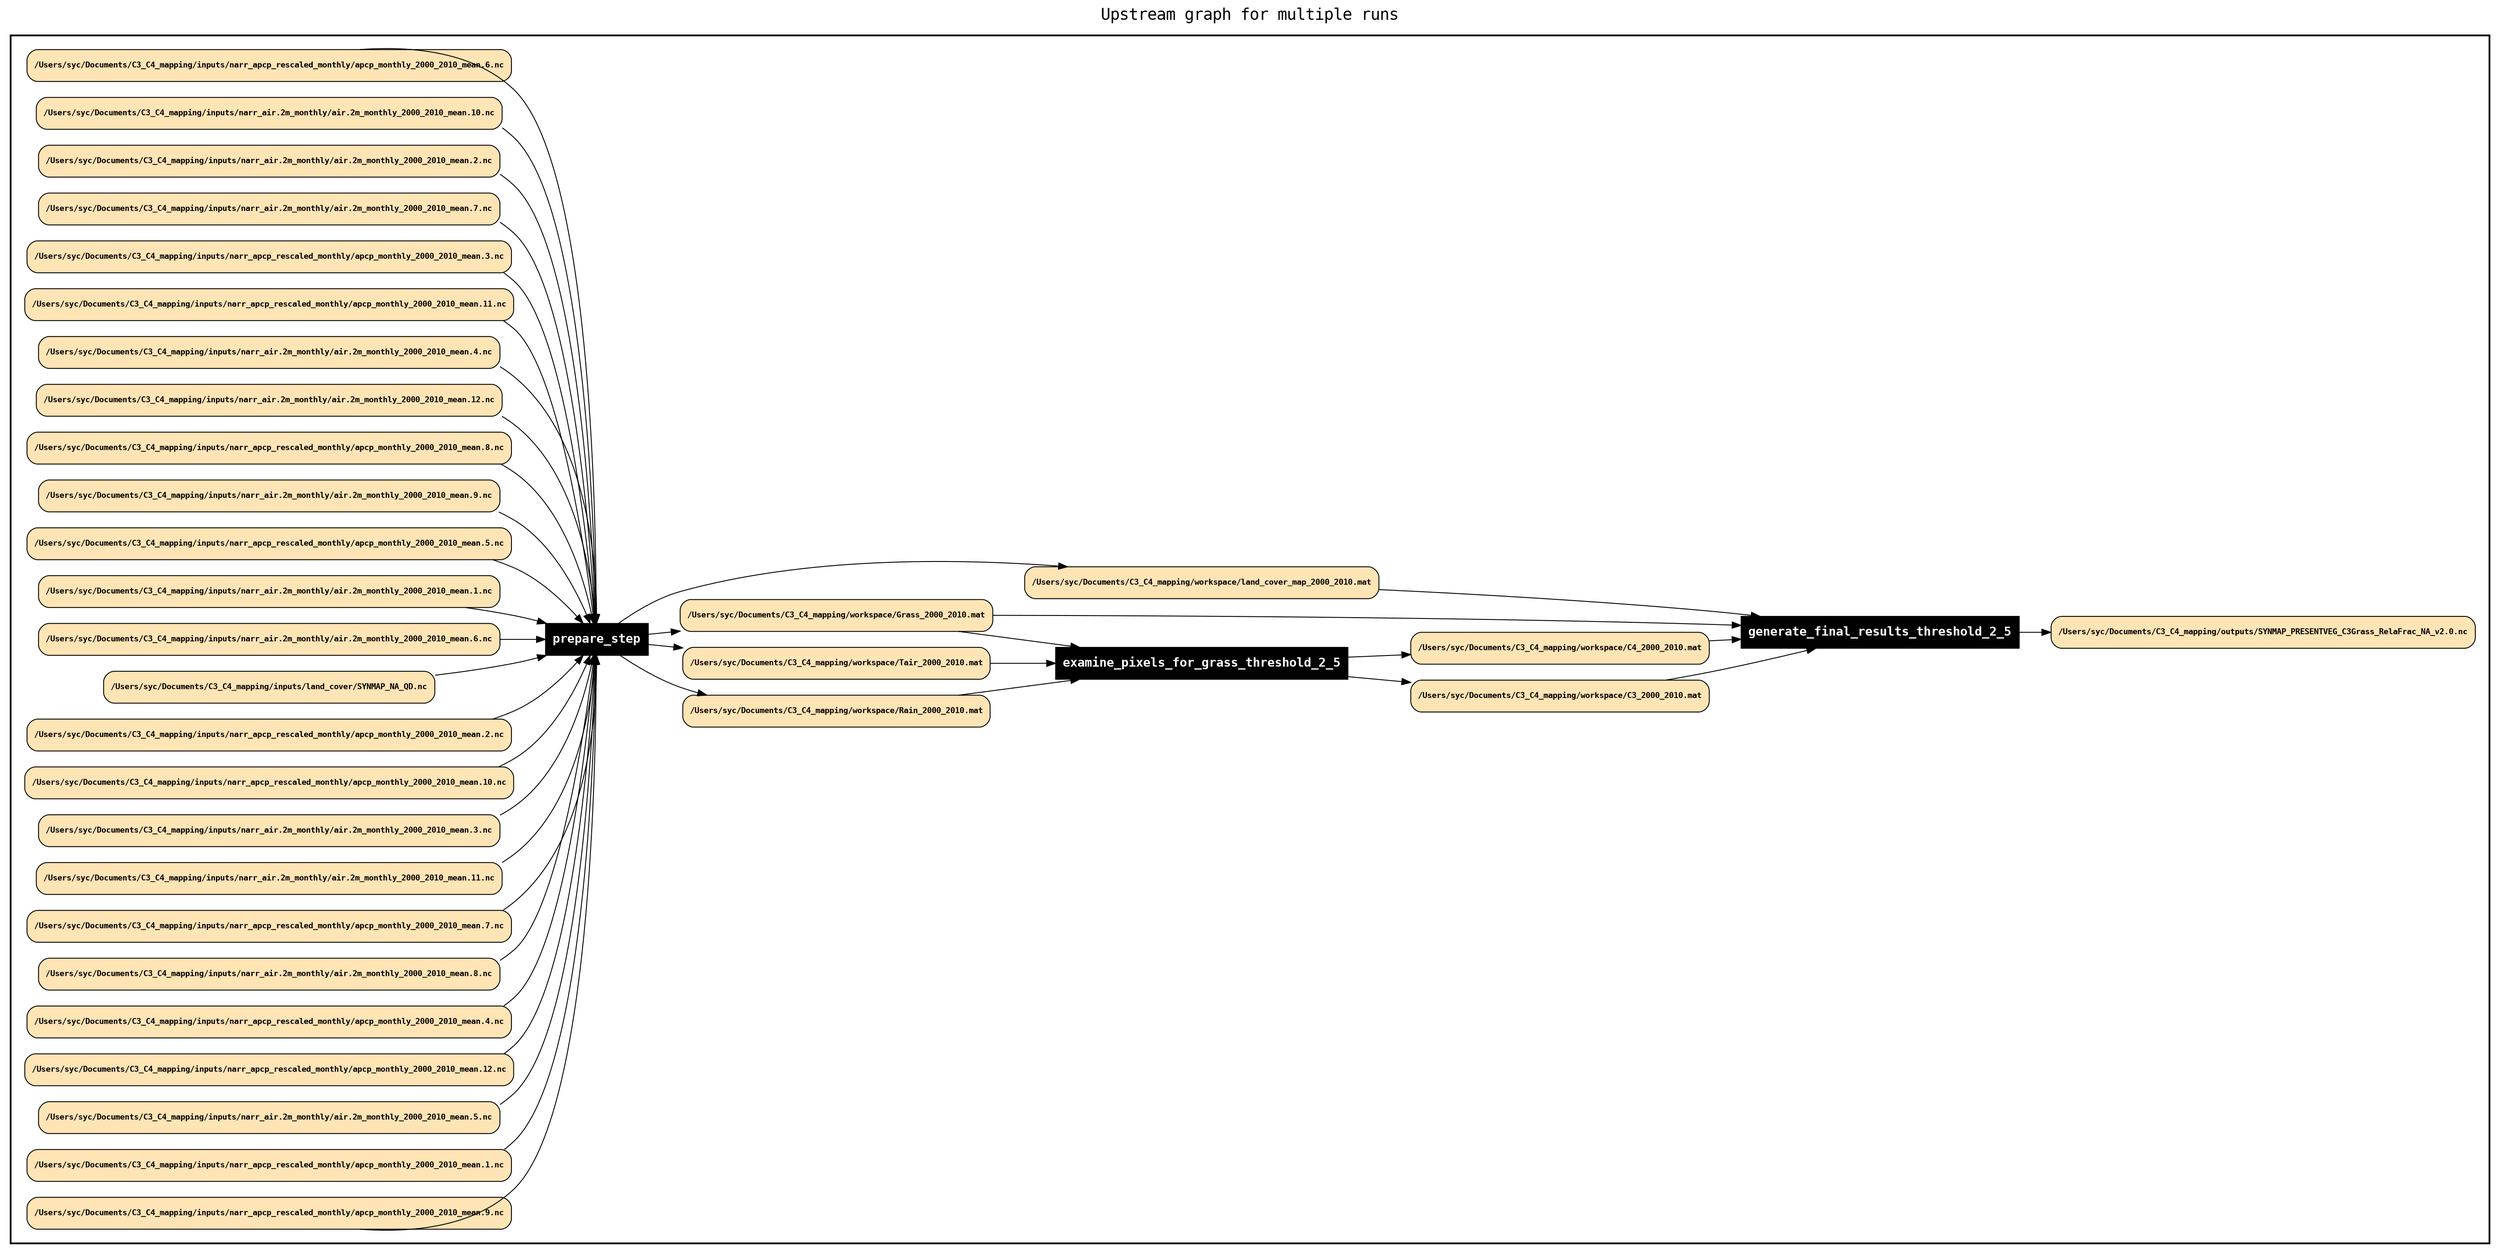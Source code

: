 
digraph yw_data_view {
rankdir=LR
fontname=Courier; fontsize=18; labelloc=t
label="Upstream graph for multiple runs"
subgraph cluster_workflow { label=""; color=black; penwidth=2
subgraph cluster_workflow_inner { label=""; color=white
node[shape=box style=filled fillcolor="black" peripheries=1 fontname="Courier-Bold" fontcolor=white]
examine_pixels_for_grass_threshold_2_5
prepare_step
generate_final_results_threshold_2_5
node[shape=box style="rounded,filled" fillcolor="#FFE4B5" peripheries=1 fontname="Courier-Bold" fontsize=9 fontcolor=black]
"/Users/syc/Documents/C3_C4_mapping/inputs/narr_apcp_rescaled_monthly/apcp_monthly_2000_2010_mean.6.nc"
"/Users/syc/Documents/C3_C4_mapping/inputs/narr_air.2m_monthly/air.2m_monthly_2000_2010_mean.10.nc"
"/Users/syc/Documents/C3_C4_mapping/inputs/narr_air.2m_monthly/air.2m_monthly_2000_2010_mean.2.nc"
"/Users/syc/Documents/C3_C4_mapping/workspace/C3_2000_2010.mat"
"/Users/syc/Documents/C3_C4_mapping/workspace/C3_2000_2010.mat"
"/Users/syc/Documents/C3_C4_mapping/inputs/narr_air.2m_monthly/air.2m_monthly_2000_2010_mean.7.nc"
"/Users/syc/Documents/C3_C4_mapping/inputs/narr_apcp_rescaled_monthly/apcp_monthly_2000_2010_mean.3.nc"
"/Users/syc/Documents/C3_C4_mapping/workspace/Rain_2000_2010.mat"
"/Users/syc/Documents/C3_C4_mapping/workspace/Rain_2000_2010.mat"
"/Users/syc/Documents/C3_C4_mapping/workspace/Rain_2000_2010.mat"
"/Users/syc/Documents/C3_C4_mapping/inputs/narr_apcp_rescaled_monthly/apcp_monthly_2000_2010_mean.11.nc"
"/Users/syc/Documents/C3_C4_mapping/inputs/narr_air.2m_monthly/air.2m_monthly_2000_2010_mean.4.nc"
"/Users/syc/Documents/C3_C4_mapping/inputs/narr_air.2m_monthly/air.2m_monthly_2000_2010_mean.12.nc"
"/Users/syc/Documents/C3_C4_mapping/inputs/narr_apcp_rescaled_monthly/apcp_monthly_2000_2010_mean.8.nc"
"/Users/syc/Documents/C3_C4_mapping/inputs/narr_air.2m_monthly/air.2m_monthly_2000_2010_mean.9.nc"
"/Users/syc/Documents/C3_C4_mapping/inputs/narr_apcp_rescaled_monthly/apcp_monthly_2000_2010_mean.5.nc"
"/Users/syc/Documents/C3_C4_mapping/inputs/narr_air.2m_monthly/air.2m_monthly_2000_2010_mean.1.nc"
"/Users/syc/Documents/C3_C4_mapping/inputs/narr_air.2m_monthly/air.2m_monthly_2000_2010_mean.6.nc"
"/Users/syc/Documents/C3_C4_mapping/inputs/land_cover/SYNMAP_NA_QD.nc"
"/Users/syc/Documents/C3_C4_mapping/inputs/narr_apcp_rescaled_monthly/apcp_monthly_2000_2010_mean.2.nc"
"/Users/syc/Documents/C3_C4_mapping/workspace/Tair_2000_2010.mat"
"/Users/syc/Documents/C3_C4_mapping/workspace/Tair_2000_2010.mat"
"/Users/syc/Documents/C3_C4_mapping/workspace/Tair_2000_2010.mat"
"/Users/syc/Documents/C3_C4_mapping/workspace/land_cover_map_2000_2010.mat"
"/Users/syc/Documents/C3_C4_mapping/workspace/land_cover_map_2000_2010.mat"
"/Users/syc/Documents/C3_C4_mapping/workspace/land_cover_map_2000_2010.mat"
"/Users/syc/Documents/C3_C4_mapping/inputs/narr_apcp_rescaled_monthly/apcp_monthly_2000_2010_mean.10.nc"
"/Users/syc/Documents/C3_C4_mapping/inputs/narr_air.2m_monthly/air.2m_monthly_2000_2010_mean.3.nc"
"/Users/syc/Documents/C3_C4_mapping/inputs/narr_air.2m_monthly/air.2m_monthly_2000_2010_mean.11.nc"
"/Users/syc/Documents/C3_C4_mapping/inputs/narr_apcp_rescaled_monthly/apcp_monthly_2000_2010_mean.7.nc"
"/Users/syc/Documents/C3_C4_mapping/workspace/C4_2000_2010.mat"
"/Users/syc/Documents/C3_C4_mapping/workspace/C4_2000_2010.mat"
"/Users/syc/Documents/C3_C4_mapping/workspace/Grass_2000_2010.mat"
"/Users/syc/Documents/C3_C4_mapping/workspace/Grass_2000_2010.mat"
"/Users/syc/Documents/C3_C4_mapping/workspace/Grass_2000_2010.mat"
"/Users/syc/Documents/C3_C4_mapping/workspace/Grass_2000_2010.mat"
"/Users/syc/Documents/C3_C4_mapping/workspace/Grass_2000_2010.mat"
"/Users/syc/Documents/C3_C4_mapping/inputs/narr_air.2m_monthly/air.2m_monthly_2000_2010_mean.8.nc"
"/Users/syc/Documents/C3_C4_mapping/inputs/narr_apcp_rescaled_monthly/apcp_monthly_2000_2010_mean.4.nc"
"/Users/syc/Documents/C3_C4_mapping/inputs/narr_apcp_rescaled_monthly/apcp_monthly_2000_2010_mean.12.nc"
"/Users/syc/Documents/C3_C4_mapping/inputs/narr_air.2m_monthly/air.2m_monthly_2000_2010_mean.5.nc"
"/Users/syc/Documents/C3_C4_mapping/inputs/narr_apcp_rescaled_monthly/apcp_monthly_2000_2010_mean.1.nc"
"/Users/syc/Documents/C3_C4_mapping/inputs/narr_apcp_rescaled_monthly/apcp_monthly_2000_2010_mean.9.nc"
"/Users/syc/Documents/C3_C4_mapping/outputs/SYNMAP_PRESENTVEG_C3Grass_RelaFrac_NA_v2.0.nc"
}}
"/Users/syc/Documents/C3_C4_mapping/workspace/Rain_2000_2010.mat" -> examine_pixels_for_grass_threshold_2_5
"/Users/syc/Documents/C3_C4_mapping/inputs/narr_apcp_rescaled_monthly/apcp_monthly_2000_2010_mean.8.nc" -> prepare_step
"/Users/syc/Documents/C3_C4_mapping/inputs/narr_air.2m_monthly/air.2m_monthly_2000_2010_mean.12.nc" -> prepare_step
"/Users/syc/Documents/C3_C4_mapping/inputs/narr_air.2m_monthly/air.2m_monthly_2000_2010_mean.4.nc" -> prepare_step
"/Users/syc/Documents/C3_C4_mapping/inputs/narr_apcp_rescaled_monthly/apcp_monthly_2000_2010_mean.5.nc" -> prepare_step
"/Users/syc/Documents/C3_C4_mapping/inputs/narr_air.2m_monthly/air.2m_monthly_2000_2010_mean.9.nc" -> prepare_step
"/Users/syc/Documents/C3_C4_mapping/inputs/narr_air.2m_monthly/air.2m_monthly_2000_2010_mean.1.nc" -> prepare_step
"/Users/syc/Documents/C3_C4_mapping/inputs/narr_apcp_rescaled_monthly/apcp_monthly_2000_2010_mean.10.nc" -> prepare_step
"/Users/syc/Documents/C3_C4_mapping/inputs/narr_apcp_rescaled_monthly/apcp_monthly_2000_2010_mean.2.nc" -> prepare_step
"/Users/syc/Documents/C3_C4_mapping/inputs/narr_air.2m_monthly/air.2m_monthly_2000_2010_mean.6.nc" -> prepare_step
"/Users/syc/Documents/C3_C4_mapping/workspace/land_cover_map_2000_2010.mat" -> generate_final_results_threshold_2_5
"/Users/syc/Documents/C3_C4_mapping/workspace/Tair_2000_2010.mat" -> examine_pixels_for_grass_threshold_2_5
"/Users/syc/Documents/C3_C4_mapping/inputs/land_cover/SYNMAP_NA_QD.nc" -> prepare_step
"/Users/syc/Documents/C3_C4_mapping/inputs/narr_apcp_rescaled_monthly/apcp_monthly_2000_2010_mean.7.nc" -> prepare_step
"/Users/syc/Documents/C3_C4_mapping/inputs/narr_air.2m_monthly/air.2m_monthly_2000_2010_mean.11.nc" -> prepare_step
"/Users/syc/Documents/C3_C4_mapping/inputs/narr_air.2m_monthly/air.2m_monthly_2000_2010_mean.3.nc" -> prepare_step
"/Users/syc/Documents/C3_C4_mapping/workspace/C4_2000_2010.mat" -> generate_final_results_threshold_2_5
"/Users/syc/Documents/C3_C4_mapping/inputs/narr_apcp_rescaled_monthly/apcp_monthly_2000_2010_mean.4.nc" -> prepare_step
"/Users/syc/Documents/C3_C4_mapping/inputs/narr_air.2m_monthly/air.2m_monthly_2000_2010_mean.8.nc" -> prepare_step
"/Users/syc/Documents/C3_C4_mapping/workspace/Grass_2000_2010.mat" -> generate_final_results_threshold_2_5
"/Users/syc/Documents/C3_C4_mapping/workspace/Grass_2000_2010.mat" -> examine_pixels_for_grass_threshold_2_5
"/Users/syc/Documents/C3_C4_mapping/inputs/narr_apcp_rescaled_monthly/apcp_monthly_2000_2010_mean.12.nc" -> prepare_step
"/Users/syc/Documents/C3_C4_mapping/inputs/narr_apcp_rescaled_monthly/apcp_monthly_2000_2010_mean.9.nc" -> prepare_step
"/Users/syc/Documents/C3_C4_mapping/inputs/narr_apcp_rescaled_monthly/apcp_monthly_2000_2010_mean.1.nc" -> prepare_step
"/Users/syc/Documents/C3_C4_mapping/inputs/narr_air.2m_monthly/air.2m_monthly_2000_2010_mean.5.nc" -> prepare_step
"/Users/syc/Documents/C3_C4_mapping/inputs/narr_apcp_rescaled_monthly/apcp_monthly_2000_2010_mean.6.nc" -> prepare_step
"/Users/syc/Documents/C3_C4_mapping/inputs/narr_air.2m_monthly/air.2m_monthly_2000_2010_mean.10.nc" -> prepare_step
"/Users/syc/Documents/C3_C4_mapping/inputs/narr_air.2m_monthly/air.2m_monthly_2000_2010_mean.2.nc" -> prepare_step
"/Users/syc/Documents/C3_C4_mapping/workspace/C3_2000_2010.mat" -> generate_final_results_threshold_2_5
"/Users/syc/Documents/C3_C4_mapping/inputs/narr_apcp_rescaled_monthly/apcp_monthly_2000_2010_mean.3.nc" -> prepare_step
"/Users/syc/Documents/C3_C4_mapping/inputs/narr_air.2m_monthly/air.2m_monthly_2000_2010_mean.7.nc" -> prepare_step
"/Users/syc/Documents/C3_C4_mapping/inputs/narr_apcp_rescaled_monthly/apcp_monthly_2000_2010_mean.11.nc" -> prepare_step
examine_pixels_for_grass_threshold_2_5 -> "/Users/syc/Documents/C3_C4_mapping/workspace/C3_2000_2010.mat"
prepare_step -> "/Users/syc/Documents/C3_C4_mapping/workspace/Rain_2000_2010.mat"
prepare_step -> "/Users/syc/Documents/C3_C4_mapping/workspace/Tair_2000_2010.mat"
prepare_step -> "/Users/syc/Documents/C3_C4_mapping/workspace/land_cover_map_2000_2010.mat"
examine_pixels_for_grass_threshold_2_5 -> "/Users/syc/Documents/C3_C4_mapping/workspace/C4_2000_2010.mat"
prepare_step -> "/Users/syc/Documents/C3_C4_mapping/workspace/Grass_2000_2010.mat"
generate_final_results_threshold_2_5 -> "/Users/syc/Documents/C3_C4_mapping/outputs/SYNMAP_PRESENTVEG_C3Grass_RelaFrac_NA_v2.0.nc"
}

